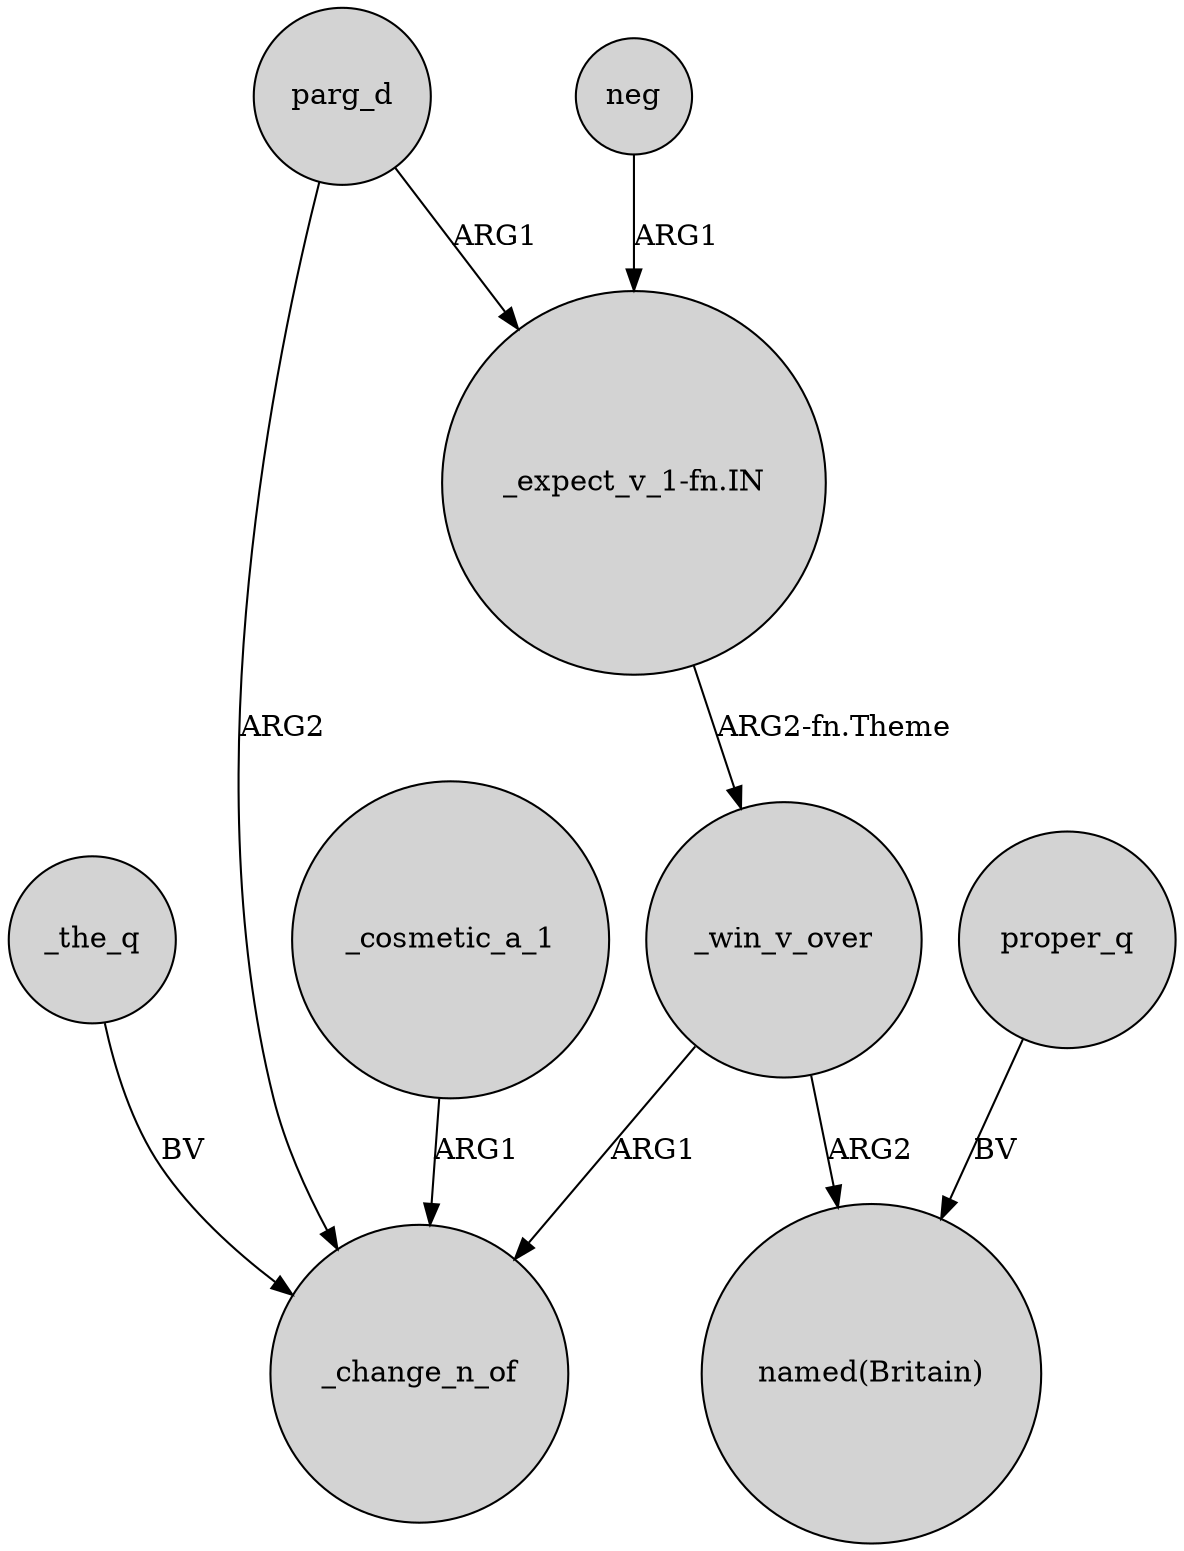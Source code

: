 digraph {
	node [shape=circle style=filled]
	_the_q -> _change_n_of [label=BV]
	parg_d -> _change_n_of [label=ARG2]
	_cosmetic_a_1 -> _change_n_of [label=ARG1]
	"_expect_v_1-fn.IN" -> _win_v_over [label="ARG2-fn.Theme"]
	_win_v_over -> _change_n_of [label=ARG1]
	proper_q -> "named(Britain)" [label=BV]
	parg_d -> "_expect_v_1-fn.IN" [label=ARG1]
	neg -> "_expect_v_1-fn.IN" [label=ARG1]
	_win_v_over -> "named(Britain)" [label=ARG2]
}
